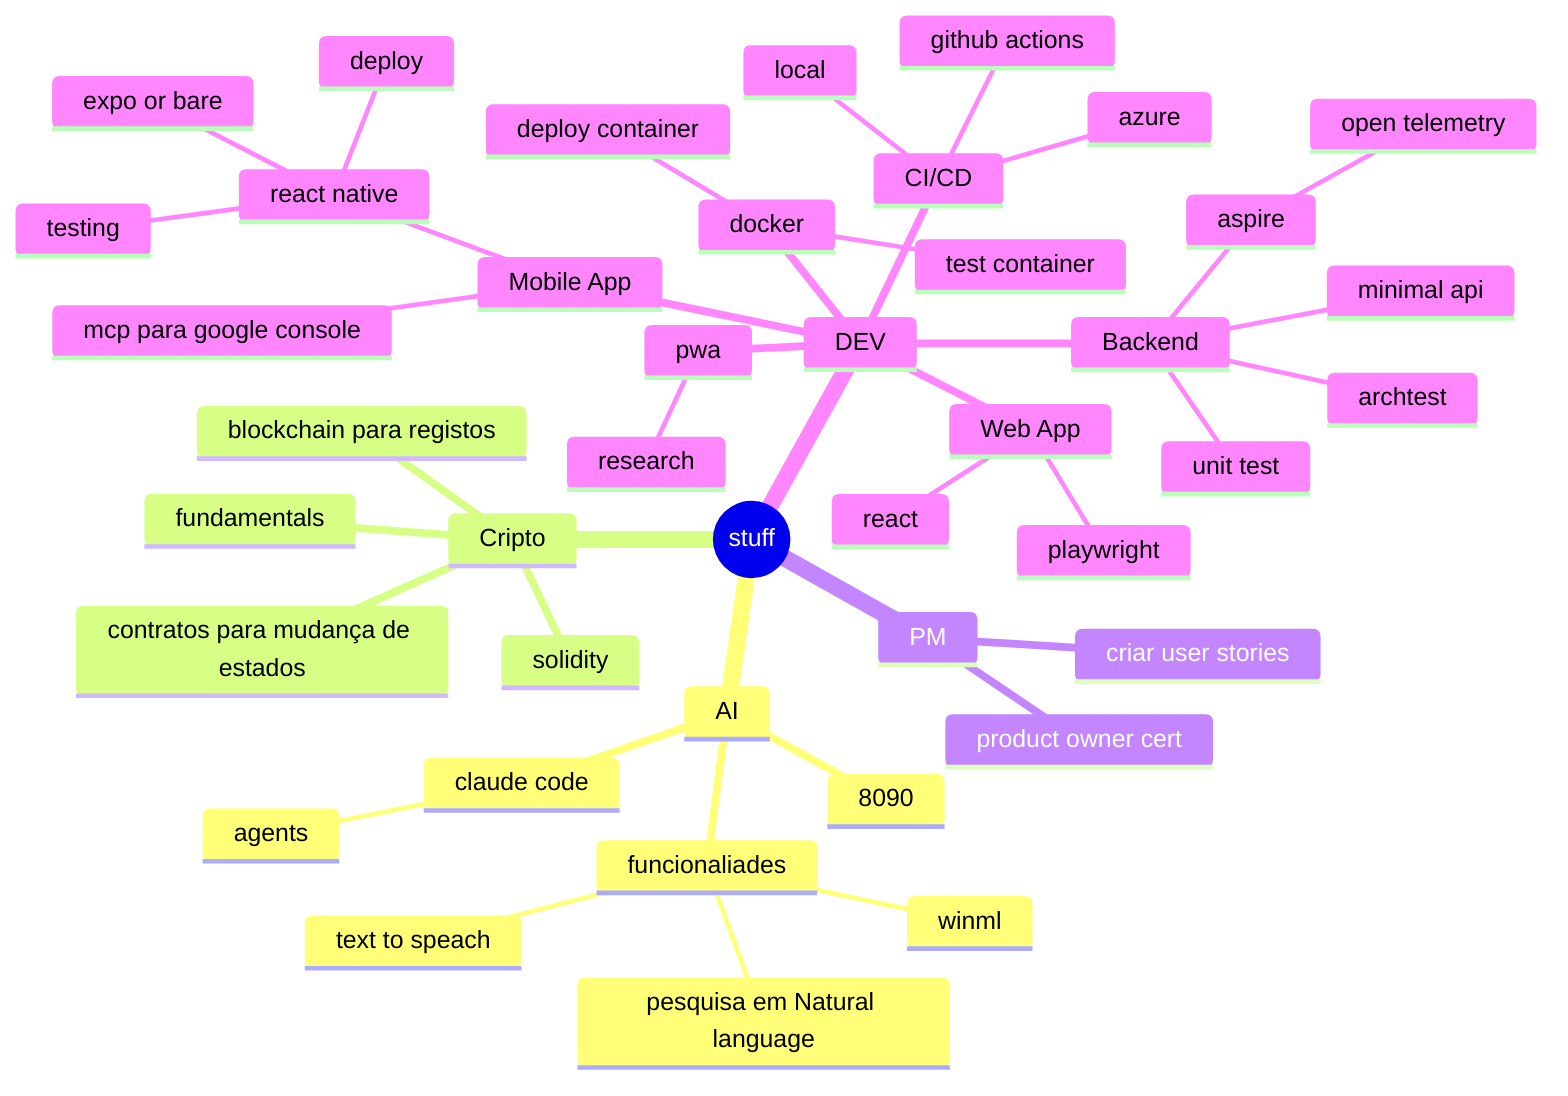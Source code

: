 mindmap
  root((stuff))
    AI
        claude code
            agents
        8090
        funcionaliades
            pesquisa em Natural language
            text to speach
            winml
    Cripto
        fundamentals
        blockchain para registos
        contratos para mudança de estados
        solidity
    PM
        product owner cert
        criar user stories
    DEV
        Mobile App
            react native
                expo or bare
                deploy
                testing
            mcp para google console
        pwa
            research
        Web App
            react
            playwright
        Backend
            aspire
                open telemetry
            minimal api
            unit test
            archtest
        CI/CD
            github actions
            local
            azure
        docker
            test container
            deploy container
